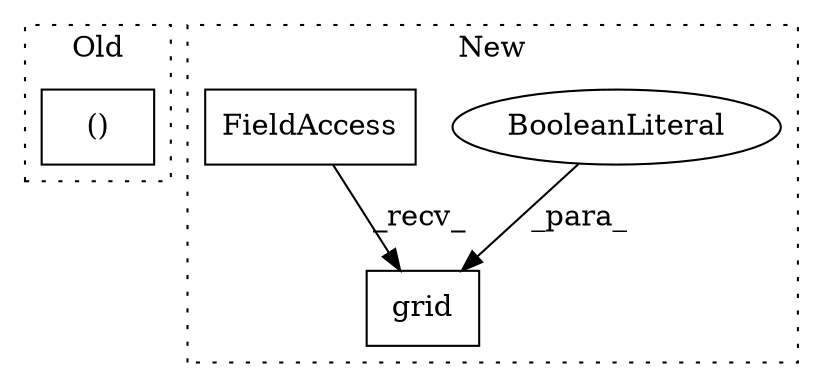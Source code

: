 digraph G {
subgraph cluster0 {
1 [label="()" a="106" s="400" l="18" shape="box"];
label = "Old";
style="dotted";
}
subgraph cluster1 {
2 [label="grid" a="32" s="686,695" l="5,1" shape="box"];
3 [label="BooleanLiteral" a="9" s="691" l="4" shape="ellipse"];
4 [label="FieldAccess" a="22" s="668" l="17" shape="box"];
label = "New";
style="dotted";
}
3 -> 2 [label="_para_"];
4 -> 2 [label="_recv_"];
}